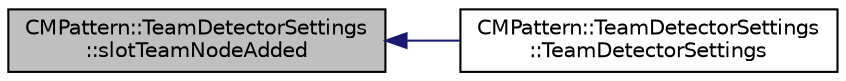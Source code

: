 digraph "CMPattern::TeamDetectorSettings::slotTeamNodeAdded"
{
 // INTERACTIVE_SVG=YES
  edge [fontname="Helvetica",fontsize="10",labelfontname="Helvetica",labelfontsize="10"];
  node [fontname="Helvetica",fontsize="10",shape=record];
  rankdir="LR";
  Node1 [label="CMPattern::TeamDetectorSettings\l::slotTeamNodeAdded",height=0.2,width=0.4,color="black", fillcolor="grey75", style="filled", fontcolor="black"];
  Node1 -> Node2 [dir="back",color="midnightblue",fontsize="10",style="solid",fontname="Helvetica"];
  Node2 [label="CMPattern::TeamDetectorSettings\l::TeamDetectorSettings",height=0.2,width=0.4,color="black", fillcolor="white", style="filled",URL="$d2/d12/class_c_m_pattern_1_1_team_detector_settings.html#ad776e41d81de7ece35a54781bb118927"];
}
